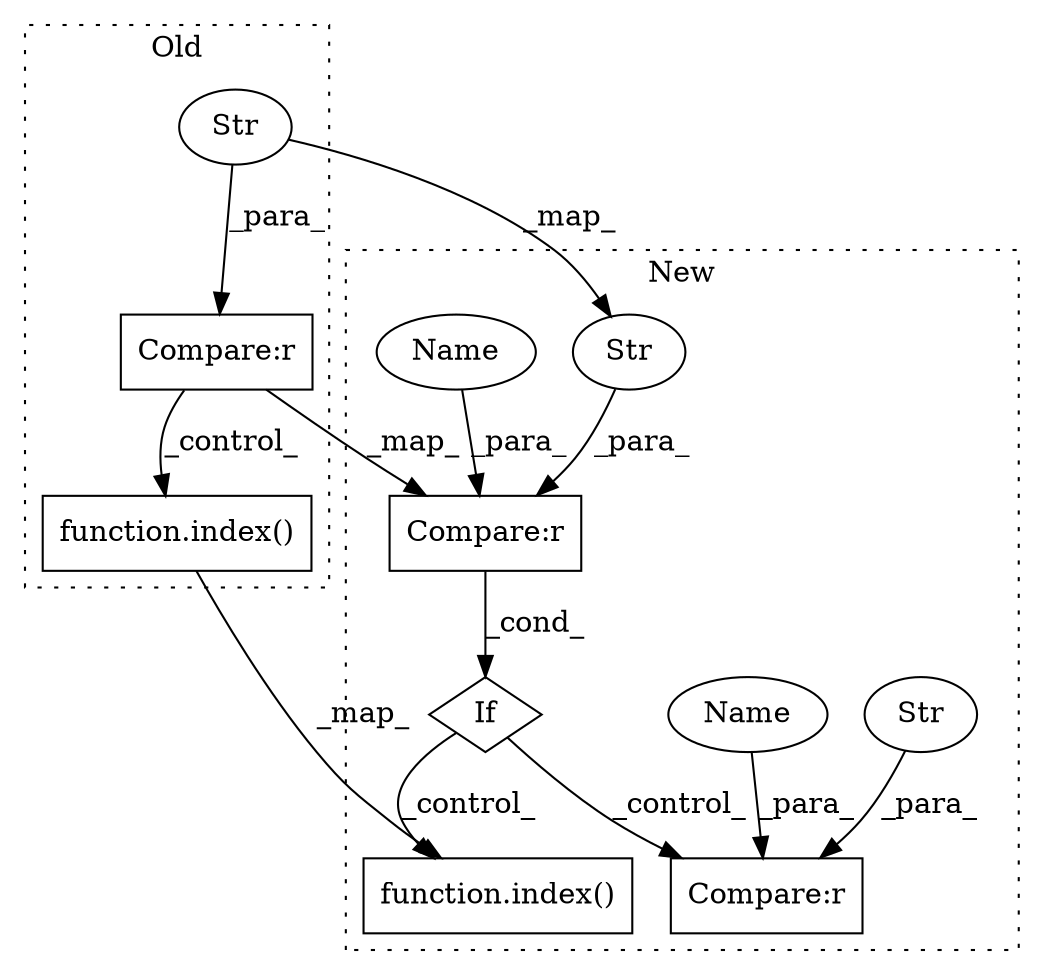 digraph G {
subgraph cluster0 {
1 [label="function.index()" a="75" s="3116,3130" l="6,1" shape="box"];
5 [label="Compare:r" a="40" s="3091" l="15" shape="box"];
6 [label="Str" a="66" s="3099" l="7" shape="ellipse"];
label = "Old";
style="dotted";
}
subgraph cluster1 {
2 [label="function.index()" a="75" s="3594,3608" l="6,1" shape="box"];
3 [label="If" a="96" s="3566" l="3" shape="diamond"];
4 [label="Compare:r" a="40" s="3569" l="15" shape="box"];
7 [label="Str" a="66" s="3577" l="7" shape="ellipse"];
8 [label="Compare:r" a="40" s="3619" l="27" shape="box"];
9 [label="Str" a="66" s="3627" l="19" shape="ellipse"];
10 [label="Name" a="87" s="3619" l="4" shape="ellipse"];
11 [label="Name" a="87" s="3569" l="4" shape="ellipse"];
label = "New";
style="dotted";
}
1 -> 2 [label="_map_"];
3 -> 8 [label="_control_"];
3 -> 2 [label="_control_"];
4 -> 3 [label="_cond_"];
5 -> 4 [label="_map_"];
5 -> 1 [label="_control_"];
6 -> 7 [label="_map_"];
6 -> 5 [label="_para_"];
7 -> 4 [label="_para_"];
9 -> 8 [label="_para_"];
10 -> 8 [label="_para_"];
11 -> 4 [label="_para_"];
}
